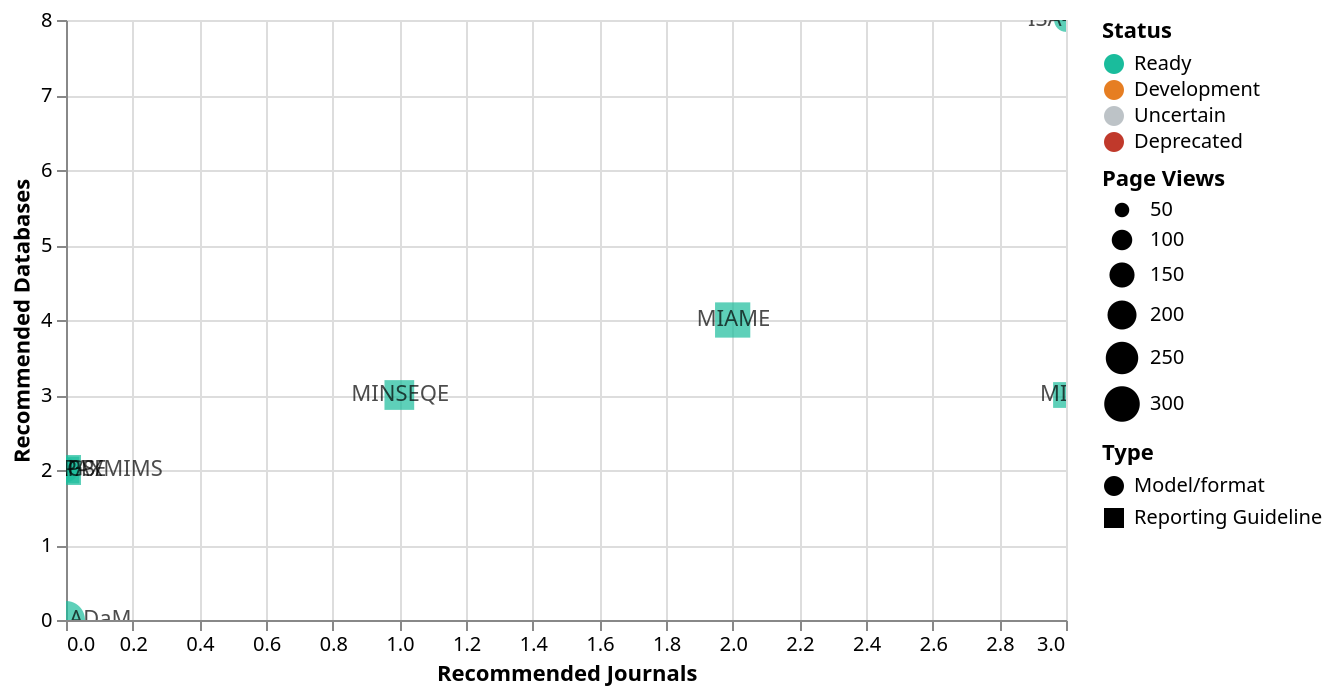 {"$schema":"https://vega.github.io/schema/vega-lite/v2.json","description":"","width":500,"height":300,"data":{"values":[{"Name":"CDISC ADaM","Type":"Model/format","Status":"Ready","Page Views":343,"Recommended Journals":0,"Recommended Databases":0},{"Name":"MIAME","Type":"Reporting Guideline","Status":"Ready","Page Views":295,"Recommended Journals":2,"Recommended Databases":4},{"Name":"MIAPPE","Type":"Reporting Guideline","Status":"Ready","Page Views":214,"Recommended Journals":0,"Recommended Databases":2},{"Name":"MINSEQE","Type":"Reporting Guideline","Status":"Ready","Page Views":210,"Recommended Journals":1,"Recommended Databases":3},{"Name":"MIxS - MIGS/MIMS","Type":"Reporting Guideline","Status":"Ready","Page Views":170,"Recommended Journals":0,"Recommended Databases":2},{"Name":"MIxS","Type":"Reporting Guideline","Status":"Ready","Page Views":158,"Recommended Journals":3,"Recommended Databases":3},{"Name":"BioPAX","Type":"Model/format","Status":"Ready","Page Views":142,"Recommended Journals":0,"Recommended Databases":2},{"Name":"ISA-Tab","Type":"Model/format","Status":"Ready","Page Views":134,"Recommended Journals":3,"Recommended Databases":8}]},"layer":[{"selection":{"region":{"type":"interval","bind":"scales"}},"mark":"point","encoding":{"y":{"field":"Recommended Databases","type":"quantitative"},"x":{"field":"Recommended Journals","type":"quantitative"},"size":{"field":"Page Views","type":"quantitative"},"shape":{"field":"Type","type":"nominal"},"color":{"field":"Status","type":"nominal","scale":{"domain":["Ready","Development","Uncertain","Deprecated"],"range":["#1abc9c","#e67e22","#bdc3c7","#c0392b"]}}}},{"mark":"text","encoding":{"y":{"field":"Recommended Databases","type":"quantitative"},"x":{"field":"Recommended Journals","type":"quantitative"},"text":{"field":"Name"}}}],"config":{"mark":{"filled":true,"opacity":0.7}}}